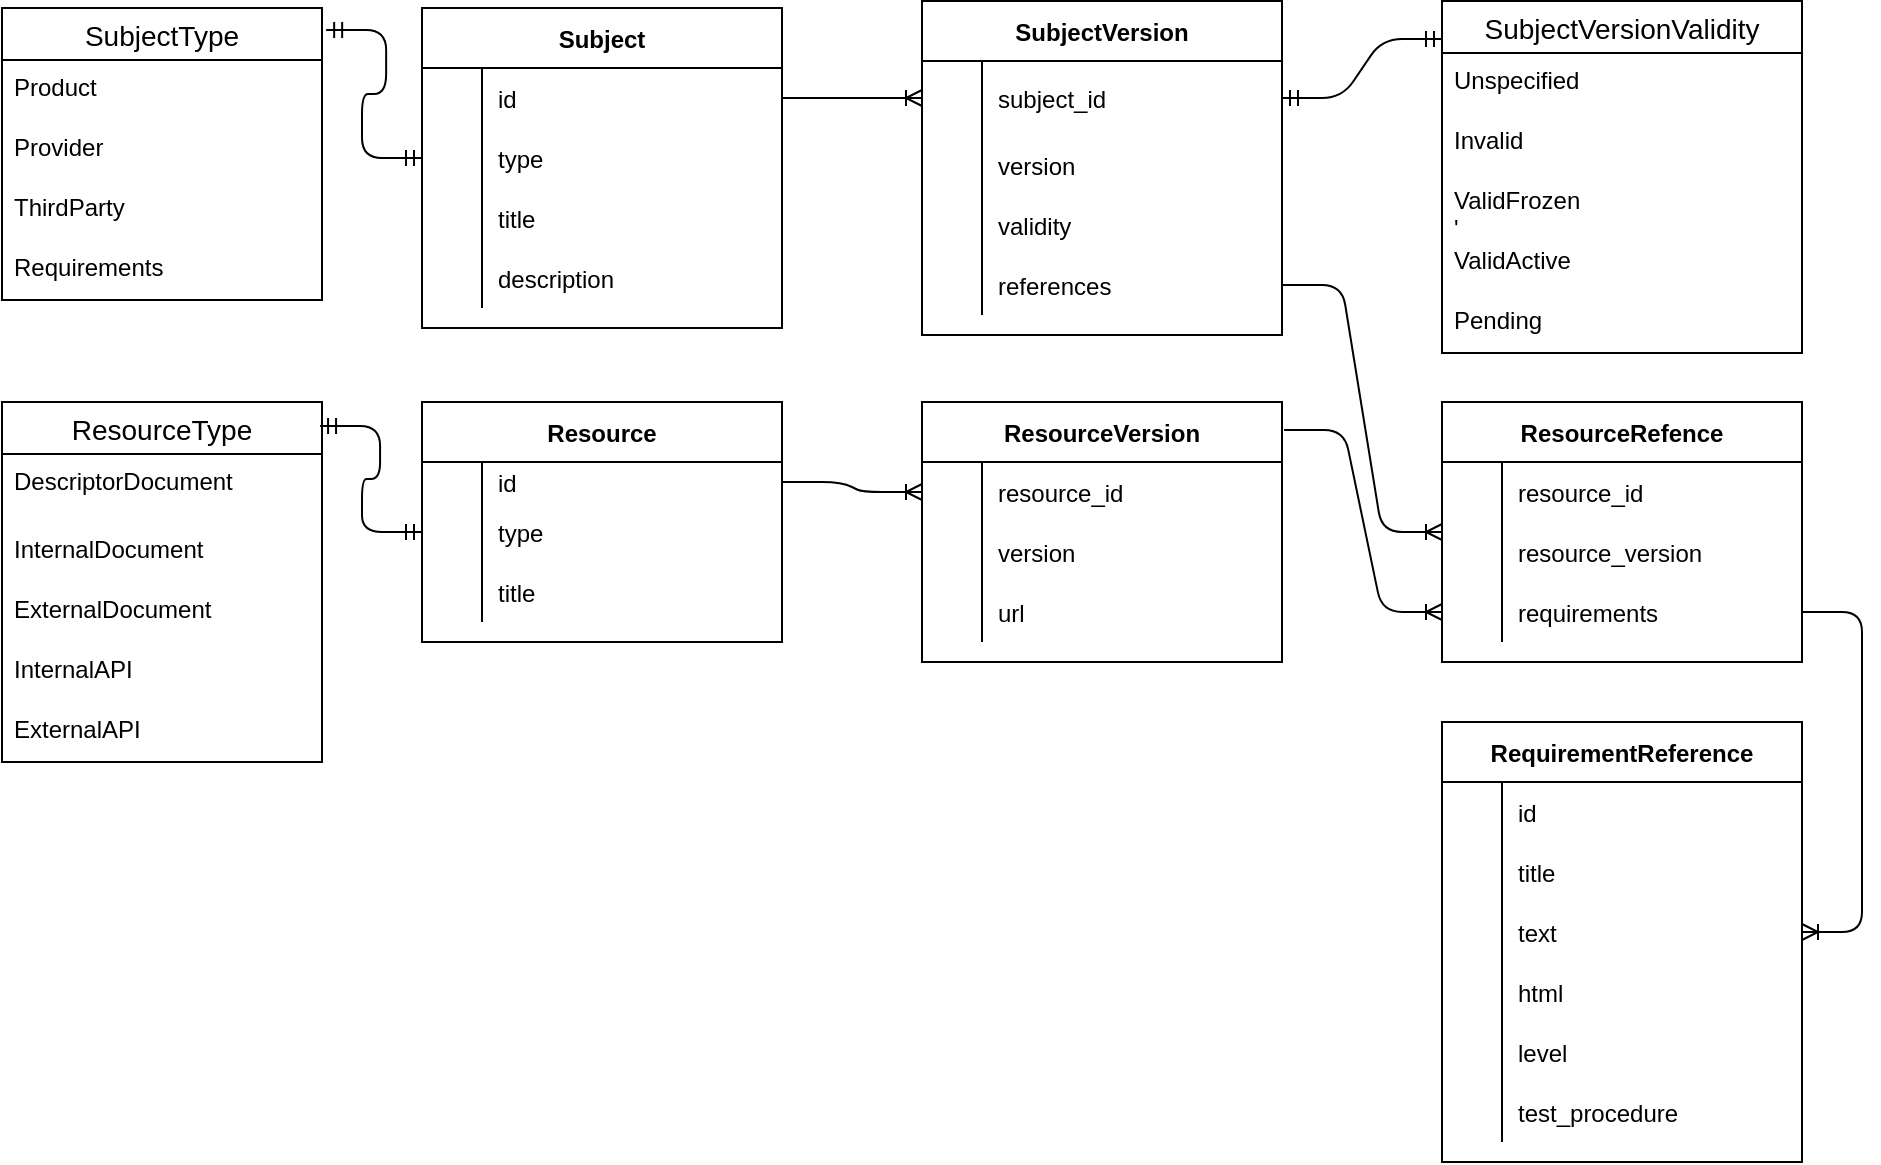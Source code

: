 <mxfile version="13.8.9-1" type="github">
  <diagram id="R2lEEEUBdFMjLlhIrx00" name="Page-1">
    <mxGraphModel dx="1929" dy="925" grid="1" gridSize="10" guides="1" tooltips="1" connect="1" arrows="1" fold="1" page="1" pageScale="1" pageWidth="850" pageHeight="1100" math="0" shadow="0" extFonts="Permanent Marker^https://fonts.googleapis.com/css?family=Permanent+Marker">
      <root>
        <mxCell id="0" />
        <mxCell id="1" parent="0" />
        <mxCell id="C-vyLk0tnHw3VtMMgP7b-13" value="SubjectVersion" style="shape=table;startSize=30;container=1;collapsible=1;childLayout=tableLayout;fixedRows=1;rowLines=0;fontStyle=1;align=center;resizeLast=1;" parent="1" vertex="1">
          <mxGeometry x="430" y="79.5" width="180" height="167" as="geometry" />
        </mxCell>
        <mxCell id="DWt9k8COlvQFSIsHi1i5-95" value="" style="shape=partialRectangle;collapsible=0;dropTarget=0;pointerEvents=0;fillColor=none;points=[[0,0.5],[1,0.5]];portConstraint=eastwest;top=0;left=0;right=0;bottom=0;" parent="C-vyLk0tnHw3VtMMgP7b-13" vertex="1">
          <mxGeometry y="30" width="180" height="37" as="geometry" />
        </mxCell>
        <mxCell id="DWt9k8COlvQFSIsHi1i5-96" value="" style="shape=partialRectangle;overflow=hidden;connectable=0;fillColor=none;top=0;left=0;bottom=0;right=0;" parent="DWt9k8COlvQFSIsHi1i5-95" vertex="1">
          <mxGeometry width="30" height="37" as="geometry" />
        </mxCell>
        <mxCell id="DWt9k8COlvQFSIsHi1i5-97" value="subject_id" style="shape=partialRectangle;overflow=hidden;connectable=0;fillColor=none;top=0;left=0;bottom=0;right=0;align=left;spacingLeft=6;" parent="DWt9k8COlvQFSIsHi1i5-95" vertex="1">
          <mxGeometry x="30" width="150" height="37" as="geometry" />
        </mxCell>
        <mxCell id="DWt9k8COlvQFSIsHi1i5-92" value="" style="shape=partialRectangle;collapsible=0;dropTarget=0;pointerEvents=0;fillColor=none;points=[[0,0.5],[1,0.5]];portConstraint=eastwest;top=0;left=0;right=0;bottom=0;" parent="C-vyLk0tnHw3VtMMgP7b-13" vertex="1">
          <mxGeometry y="67" width="180" height="30" as="geometry" />
        </mxCell>
        <mxCell id="DWt9k8COlvQFSIsHi1i5-93" value="" style="shape=partialRectangle;overflow=hidden;connectable=0;fillColor=none;top=0;left=0;bottom=0;right=0;" parent="DWt9k8COlvQFSIsHi1i5-92" vertex="1">
          <mxGeometry width="30" height="30" as="geometry" />
        </mxCell>
        <mxCell id="DWt9k8COlvQFSIsHi1i5-94" value="version" style="shape=partialRectangle;overflow=hidden;connectable=0;fillColor=none;top=0;left=0;bottom=0;right=0;align=left;spacingLeft=6;" parent="DWt9k8COlvQFSIsHi1i5-92" vertex="1">
          <mxGeometry x="30" width="150" height="30" as="geometry" />
        </mxCell>
        <mxCell id="DWt9k8COlvQFSIsHi1i5-7" value="" style="shape=partialRectangle;collapsible=0;dropTarget=0;pointerEvents=0;fillColor=none;points=[[0,0.5],[1,0.5]];portConstraint=eastwest;top=0;left=0;right=0;bottom=0;" parent="C-vyLk0tnHw3VtMMgP7b-13" vertex="1">
          <mxGeometry y="97" width="180" height="30" as="geometry" />
        </mxCell>
        <mxCell id="DWt9k8COlvQFSIsHi1i5-8" value="" style="shape=partialRectangle;overflow=hidden;connectable=0;fillColor=none;top=0;left=0;bottom=0;right=0;" parent="DWt9k8COlvQFSIsHi1i5-7" vertex="1">
          <mxGeometry width="30" height="30" as="geometry" />
        </mxCell>
        <mxCell id="DWt9k8COlvQFSIsHi1i5-9" value="validity" style="shape=partialRectangle;overflow=hidden;connectable=0;fillColor=none;top=0;left=0;bottom=0;right=0;align=left;spacingLeft=6;" parent="DWt9k8COlvQFSIsHi1i5-7" vertex="1">
          <mxGeometry x="30" width="150" height="30" as="geometry" />
        </mxCell>
        <mxCell id="bcNNq1VP_lsGxdmQr3mH-66" value="" style="shape=partialRectangle;collapsible=0;dropTarget=0;pointerEvents=0;fillColor=none;points=[[0,0.5],[1,0.5]];portConstraint=eastwest;top=0;left=0;right=0;bottom=0;" vertex="1" parent="C-vyLk0tnHw3VtMMgP7b-13">
          <mxGeometry y="127" width="180" height="30" as="geometry" />
        </mxCell>
        <mxCell id="bcNNq1VP_lsGxdmQr3mH-67" value="" style="shape=partialRectangle;overflow=hidden;connectable=0;fillColor=none;top=0;left=0;bottom=0;right=0;" vertex="1" parent="bcNNq1VP_lsGxdmQr3mH-66">
          <mxGeometry width="30" height="30" as="geometry" />
        </mxCell>
        <mxCell id="bcNNq1VP_lsGxdmQr3mH-68" value="references" style="shape=partialRectangle;overflow=hidden;connectable=0;fillColor=none;top=0;left=0;bottom=0;right=0;align=left;spacingLeft=6;" vertex="1" parent="bcNNq1VP_lsGxdmQr3mH-66">
          <mxGeometry x="30" width="150" height="30" as="geometry" />
        </mxCell>
        <mxCell id="DWt9k8COlvQFSIsHi1i5-14" value="SubjectType" style="swimlane;fontStyle=0;childLayout=stackLayout;horizontal=1;startSize=26;horizontalStack=0;resizeParent=1;resizeParentMax=0;resizeLast=0;collapsible=1;marginBottom=0;align=center;fontSize=14;" parent="1" vertex="1">
          <mxGeometry x="-30" y="83" width="160" height="146" as="geometry" />
        </mxCell>
        <mxCell id="DWt9k8COlvQFSIsHi1i5-15" value="Product" style="text;strokeColor=none;fillColor=none;spacingLeft=4;spacingRight=4;overflow=hidden;rotatable=0;points=[[0,0.5],[1,0.5]];portConstraint=eastwest;fontSize=12;" parent="DWt9k8COlvQFSIsHi1i5-14" vertex="1">
          <mxGeometry y="26" width="160" height="30" as="geometry" />
        </mxCell>
        <mxCell id="DWt9k8COlvQFSIsHi1i5-16" value="Provider" style="text;strokeColor=none;fillColor=none;spacingLeft=4;spacingRight=4;overflow=hidden;rotatable=0;points=[[0,0.5],[1,0.5]];portConstraint=eastwest;fontSize=12;" parent="DWt9k8COlvQFSIsHi1i5-14" vertex="1">
          <mxGeometry y="56" width="160" height="30" as="geometry" />
        </mxCell>
        <mxCell id="DWt9k8COlvQFSIsHi1i5-17" value="ThirdParty" style="text;strokeColor=none;fillColor=none;spacingLeft=4;spacingRight=4;overflow=hidden;rotatable=0;points=[[0,0.5],[1,0.5]];portConstraint=eastwest;fontSize=12;" parent="DWt9k8COlvQFSIsHi1i5-14" vertex="1">
          <mxGeometry y="86" width="160" height="30" as="geometry" />
        </mxCell>
        <mxCell id="DWt9k8COlvQFSIsHi1i5-19" value="Requirements" style="text;strokeColor=none;fillColor=none;spacingLeft=4;spacingRight=4;overflow=hidden;rotatable=0;points=[[0,0.5],[1,0.5]];portConstraint=eastwest;fontSize=12;" parent="DWt9k8COlvQFSIsHi1i5-14" vertex="1">
          <mxGeometry y="116" width="160" height="30" as="geometry" />
        </mxCell>
        <mxCell id="DWt9k8COlvQFSIsHi1i5-20" value="" style="edgeStyle=entityRelationEdgeStyle;fontSize=12;html=1;endArrow=ERoneToMany;exitX=1;exitY=0.5;exitDx=0;exitDy=0;" parent="1" source="bcNNq1VP_lsGxdmQr3mH-66" target="DWt9k8COlvQFSIsHi1i5-21" edge="1">
          <mxGeometry width="100" height="100" relative="1" as="geometry">
            <mxPoint x="600" y="165" as="sourcePoint" />
            <mxPoint x="570" y="420" as="targetPoint" />
          </mxGeometry>
        </mxCell>
        <mxCell id="DWt9k8COlvQFSIsHi1i5-21" value="ResourceRefence" style="shape=table;startSize=30;container=1;collapsible=1;childLayout=tableLayout;fixedRows=1;rowLines=0;fontStyle=1;align=center;resizeLast=1;" parent="1" vertex="1">
          <mxGeometry x="690" y="280" width="180" height="130" as="geometry" />
        </mxCell>
        <mxCell id="DWt9k8COlvQFSIsHi1i5-139" value="" style="shape=partialRectangle;collapsible=0;dropTarget=0;pointerEvents=0;fillColor=none;top=0;left=0;bottom=0;right=0;points=[[0,0.5],[1,0.5]];portConstraint=eastwest;" parent="DWt9k8COlvQFSIsHi1i5-21" vertex="1">
          <mxGeometry y="30" width="180" height="30" as="geometry" />
        </mxCell>
        <mxCell id="DWt9k8COlvQFSIsHi1i5-140" value="" style="shape=partialRectangle;connectable=0;fillColor=none;top=0;left=0;bottom=0;right=0;editable=1;overflow=hidden;" parent="DWt9k8COlvQFSIsHi1i5-139" vertex="1">
          <mxGeometry width="30" height="30" as="geometry" />
        </mxCell>
        <mxCell id="DWt9k8COlvQFSIsHi1i5-141" value="resource_id" style="shape=partialRectangle;connectable=0;fillColor=none;top=0;left=0;bottom=0;right=0;align=left;spacingLeft=6;overflow=hidden;" parent="DWt9k8COlvQFSIsHi1i5-139" vertex="1">
          <mxGeometry x="30" width="150" height="30" as="geometry" />
        </mxCell>
        <mxCell id="DWt9k8COlvQFSIsHi1i5-136" value="" style="shape=partialRectangle;collapsible=0;dropTarget=0;pointerEvents=0;fillColor=none;top=0;left=0;bottom=0;right=0;points=[[0,0.5],[1,0.5]];portConstraint=eastwest;" parent="DWt9k8COlvQFSIsHi1i5-21" vertex="1">
          <mxGeometry y="60" width="180" height="30" as="geometry" />
        </mxCell>
        <mxCell id="DWt9k8COlvQFSIsHi1i5-137" value="" style="shape=partialRectangle;connectable=0;fillColor=none;top=0;left=0;bottom=0;right=0;editable=1;overflow=hidden;" parent="DWt9k8COlvQFSIsHi1i5-136" vertex="1">
          <mxGeometry width="30" height="30" as="geometry" />
        </mxCell>
        <mxCell id="DWt9k8COlvQFSIsHi1i5-138" value="resource_version" style="shape=partialRectangle;connectable=0;fillColor=none;top=0;left=0;bottom=0;right=0;align=left;spacingLeft=6;overflow=hidden;" parent="DWt9k8COlvQFSIsHi1i5-136" vertex="1">
          <mxGeometry x="30" width="150" height="30" as="geometry" />
        </mxCell>
        <mxCell id="DWt9k8COlvQFSIsHi1i5-71" value="" style="shape=partialRectangle;collapsible=0;dropTarget=0;pointerEvents=0;fillColor=none;top=0;left=0;bottom=0;right=0;points=[[0,0.5],[1,0.5]];portConstraint=eastwest;" parent="DWt9k8COlvQFSIsHi1i5-21" vertex="1">
          <mxGeometry y="90" width="180" height="30" as="geometry" />
        </mxCell>
        <mxCell id="DWt9k8COlvQFSIsHi1i5-72" value="" style="shape=partialRectangle;connectable=0;fillColor=none;top=0;left=0;bottom=0;right=0;editable=1;overflow=hidden;" parent="DWt9k8COlvQFSIsHi1i5-71" vertex="1">
          <mxGeometry width="30" height="30" as="geometry" />
        </mxCell>
        <mxCell id="DWt9k8COlvQFSIsHi1i5-73" value="requirements" style="shape=partialRectangle;connectable=0;fillColor=none;top=0;left=0;bottom=0;right=0;align=left;spacingLeft=6;overflow=hidden;" parent="DWt9k8COlvQFSIsHi1i5-71" vertex="1">
          <mxGeometry x="30" width="150" height="30" as="geometry" />
        </mxCell>
        <mxCell id="DWt9k8COlvQFSIsHi1i5-57" value="" style="edgeStyle=entityRelationEdgeStyle;fontSize=12;html=1;endArrow=ERoneToMany;exitX=1;exitY=0.5;exitDx=0;exitDy=0;entryX=1;entryY=0.5;entryDx=0;entryDy=0;" parent="1" source="DWt9k8COlvQFSIsHi1i5-71" target="DWt9k8COlvQFSIsHi1i5-44" edge="1">
          <mxGeometry width="100" height="100" relative="1" as="geometry">
            <mxPoint x="600" y="450" as="sourcePoint" />
            <mxPoint x="600" y="640" as="targetPoint" />
          </mxGeometry>
        </mxCell>
        <mxCell id="DWt9k8COlvQFSIsHi1i5-77" value="" style="edgeStyle=entityRelationEdgeStyle;fontSize=12;html=1;endArrow=ERoneToMany;exitX=1.006;exitY=0.108;exitDx=0;exitDy=0;entryX=0;entryY=0.5;entryDx=0;entryDy=0;exitPerimeter=0;" parent="1" source="DWt9k8COlvQFSIsHi1i5-58" target="DWt9k8COlvQFSIsHi1i5-71" edge="1">
          <mxGeometry width="100" height="100" relative="1" as="geometry">
            <mxPoint x="420" y="590" as="sourcePoint" />
            <mxPoint x="310" y="425" as="targetPoint" />
          </mxGeometry>
        </mxCell>
        <mxCell id="DWt9k8COlvQFSIsHi1i5-91" value="" style="edgeStyle=entityRelationEdgeStyle;fontSize=12;html=1;endArrow=ERoneToMany;entryX=0;entryY=0.5;entryDx=0;entryDy=0;exitX=1;exitY=0.5;exitDx=0;exitDy=0;" parent="1" source="DWt9k8COlvQFSIsHi1i5-133" target="DWt9k8COlvQFSIsHi1i5-130" edge="1">
          <mxGeometry width="100" height="100" relative="1" as="geometry">
            <mxPoint x="240" y="555" as="sourcePoint" />
            <mxPoint x="240" y="305" as="targetPoint" />
          </mxGeometry>
        </mxCell>
        <mxCell id="DWt9k8COlvQFSIsHi1i5-37" value="RequirementReference" style="shape=table;startSize=30;container=1;collapsible=1;childLayout=tableLayout;fixedRows=1;rowLines=0;fontStyle=1;align=center;resizeLast=1;" parent="1" vertex="1">
          <mxGeometry x="690" y="440" width="180" height="220" as="geometry" />
        </mxCell>
        <mxCell id="DWt9k8COlvQFSIsHi1i5-41" value="" style="shape=partialRectangle;collapsible=0;dropTarget=0;pointerEvents=0;fillColor=none;top=0;left=0;bottom=0;right=0;points=[[0,0.5],[1,0.5]];portConstraint=eastwest;" parent="DWt9k8COlvQFSIsHi1i5-37" vertex="1">
          <mxGeometry y="30" width="180" height="30" as="geometry" />
        </mxCell>
        <mxCell id="DWt9k8COlvQFSIsHi1i5-42" value="" style="shape=partialRectangle;connectable=0;fillColor=none;top=0;left=0;bottom=0;right=0;editable=1;overflow=hidden;" parent="DWt9k8COlvQFSIsHi1i5-41" vertex="1">
          <mxGeometry width="30" height="30" as="geometry" />
        </mxCell>
        <mxCell id="DWt9k8COlvQFSIsHi1i5-43" value="id" style="shape=partialRectangle;connectable=0;fillColor=none;top=0;left=0;bottom=0;right=0;align=left;spacingLeft=6;overflow=hidden;" parent="DWt9k8COlvQFSIsHi1i5-41" vertex="1">
          <mxGeometry x="30" width="150" height="30" as="geometry" />
        </mxCell>
        <mxCell id="DWt9k8COlvQFSIsHi1i5-127" value="" style="shape=partialRectangle;collapsible=0;dropTarget=0;pointerEvents=0;fillColor=none;top=0;left=0;bottom=0;right=0;points=[[0,0.5],[1,0.5]];portConstraint=eastwest;" parent="DWt9k8COlvQFSIsHi1i5-37" vertex="1">
          <mxGeometry y="60" width="180" height="30" as="geometry" />
        </mxCell>
        <mxCell id="DWt9k8COlvQFSIsHi1i5-128" value="" style="shape=partialRectangle;connectable=0;fillColor=none;top=0;left=0;bottom=0;right=0;editable=1;overflow=hidden;" parent="DWt9k8COlvQFSIsHi1i5-127" vertex="1">
          <mxGeometry width="30" height="30" as="geometry" />
        </mxCell>
        <mxCell id="DWt9k8COlvQFSIsHi1i5-129" value="title" style="shape=partialRectangle;connectable=0;fillColor=none;top=0;left=0;bottom=0;right=0;align=left;spacingLeft=6;overflow=hidden;" parent="DWt9k8COlvQFSIsHi1i5-127" vertex="1">
          <mxGeometry x="30" width="150" height="30" as="geometry" />
        </mxCell>
        <mxCell id="DWt9k8COlvQFSIsHi1i5-44" value="" style="shape=partialRectangle;collapsible=0;dropTarget=0;pointerEvents=0;fillColor=none;top=0;left=0;bottom=0;right=0;points=[[0,0.5],[1,0.5]];portConstraint=eastwest;" parent="DWt9k8COlvQFSIsHi1i5-37" vertex="1">
          <mxGeometry y="90" width="180" height="30" as="geometry" />
        </mxCell>
        <mxCell id="DWt9k8COlvQFSIsHi1i5-45" value="" style="shape=partialRectangle;connectable=0;fillColor=none;top=0;left=0;bottom=0;right=0;editable=1;overflow=hidden;" parent="DWt9k8COlvQFSIsHi1i5-44" vertex="1">
          <mxGeometry width="30" height="30" as="geometry" />
        </mxCell>
        <mxCell id="DWt9k8COlvQFSIsHi1i5-46" value="text" style="shape=partialRectangle;connectable=0;fillColor=none;top=0;left=0;bottom=0;right=0;align=left;spacingLeft=6;overflow=hidden;" parent="DWt9k8COlvQFSIsHi1i5-44" vertex="1">
          <mxGeometry x="30" width="150" height="30" as="geometry" />
        </mxCell>
        <mxCell id="DWt9k8COlvQFSIsHi1i5-50" value="" style="shape=partialRectangle;collapsible=0;dropTarget=0;pointerEvents=0;fillColor=none;top=0;left=0;bottom=0;right=0;points=[[0,0.5],[1,0.5]];portConstraint=eastwest;" parent="DWt9k8COlvQFSIsHi1i5-37" vertex="1">
          <mxGeometry y="120" width="180" height="30" as="geometry" />
        </mxCell>
        <mxCell id="DWt9k8COlvQFSIsHi1i5-51" value="" style="shape=partialRectangle;connectable=0;fillColor=none;top=0;left=0;bottom=0;right=0;editable=1;overflow=hidden;" parent="DWt9k8COlvQFSIsHi1i5-50" vertex="1">
          <mxGeometry width="30" height="30" as="geometry" />
        </mxCell>
        <mxCell id="DWt9k8COlvQFSIsHi1i5-52" value="html" style="shape=partialRectangle;connectable=0;fillColor=none;top=0;left=0;bottom=0;right=0;align=left;spacingLeft=6;overflow=hidden;" parent="DWt9k8COlvQFSIsHi1i5-50" vertex="1">
          <mxGeometry x="30" width="150" height="30" as="geometry" />
        </mxCell>
        <mxCell id="DWt9k8COlvQFSIsHi1i5-53" value="" style="shape=partialRectangle;collapsible=0;dropTarget=0;pointerEvents=0;fillColor=none;top=0;left=0;bottom=0;right=0;points=[[0,0.5],[1,0.5]];portConstraint=eastwest;" parent="DWt9k8COlvQFSIsHi1i5-37" vertex="1">
          <mxGeometry y="150" width="180" height="30" as="geometry" />
        </mxCell>
        <mxCell id="DWt9k8COlvQFSIsHi1i5-54" value="" style="shape=partialRectangle;connectable=0;fillColor=none;top=0;left=0;bottom=0;right=0;editable=1;overflow=hidden;" parent="DWt9k8COlvQFSIsHi1i5-53" vertex="1">
          <mxGeometry width="30" height="30" as="geometry" />
        </mxCell>
        <mxCell id="DWt9k8COlvQFSIsHi1i5-55" value="level" style="shape=partialRectangle;connectable=0;fillColor=none;top=0;left=0;bottom=0;right=0;align=left;spacingLeft=6;overflow=hidden;" parent="DWt9k8COlvQFSIsHi1i5-53" vertex="1">
          <mxGeometry x="30" width="150" height="30" as="geometry" />
        </mxCell>
        <mxCell id="DWt9k8COlvQFSIsHi1i5-47" value="" style="shape=partialRectangle;collapsible=0;dropTarget=0;pointerEvents=0;fillColor=none;top=0;left=0;bottom=0;right=0;points=[[0,0.5],[1,0.5]];portConstraint=eastwest;" parent="DWt9k8COlvQFSIsHi1i5-37" vertex="1">
          <mxGeometry y="180" width="180" height="30" as="geometry" />
        </mxCell>
        <mxCell id="DWt9k8COlvQFSIsHi1i5-48" value="" style="shape=partialRectangle;connectable=0;fillColor=none;top=0;left=0;bottom=0;right=0;editable=1;overflow=hidden;" parent="DWt9k8COlvQFSIsHi1i5-47" vertex="1">
          <mxGeometry width="30" height="30" as="geometry" />
        </mxCell>
        <mxCell id="DWt9k8COlvQFSIsHi1i5-49" value="test_procedure" style="shape=partialRectangle;connectable=0;fillColor=none;top=0;left=0;bottom=0;right=0;align=left;spacingLeft=6;overflow=hidden;" parent="DWt9k8COlvQFSIsHi1i5-47" vertex="1">
          <mxGeometry x="30" width="150" height="30" as="geometry" />
        </mxCell>
        <mxCell id="DWt9k8COlvQFSIsHi1i5-58" value="ResourceVersion" style="shape=table;startSize=30;container=1;collapsible=1;childLayout=tableLayout;fixedRows=1;rowLines=0;fontStyle=1;align=center;resizeLast=1;" parent="1" vertex="1">
          <mxGeometry x="430" y="280" width="180" height="130" as="geometry" />
        </mxCell>
        <mxCell id="DWt9k8COlvQFSIsHi1i5-130" value="" style="shape=partialRectangle;collapsible=0;dropTarget=0;pointerEvents=0;fillColor=none;top=0;left=0;bottom=0;right=0;points=[[0,0.5],[1,0.5]];portConstraint=eastwest;" parent="DWt9k8COlvQFSIsHi1i5-58" vertex="1">
          <mxGeometry y="30" width="180" height="30" as="geometry" />
        </mxCell>
        <mxCell id="DWt9k8COlvQFSIsHi1i5-131" value="" style="shape=partialRectangle;connectable=0;fillColor=none;top=0;left=0;bottom=0;right=0;editable=1;overflow=hidden;" parent="DWt9k8COlvQFSIsHi1i5-130" vertex="1">
          <mxGeometry width="30" height="30" as="geometry" />
        </mxCell>
        <mxCell id="DWt9k8COlvQFSIsHi1i5-132" value="resource_id" style="shape=partialRectangle;connectable=0;fillColor=none;top=0;left=0;bottom=0;right=0;align=left;spacingLeft=6;overflow=hidden;" parent="DWt9k8COlvQFSIsHi1i5-130" vertex="1">
          <mxGeometry x="30" width="150" height="30" as="geometry" />
        </mxCell>
        <mxCell id="DWt9k8COlvQFSIsHi1i5-104" value="" style="shape=partialRectangle;collapsible=0;dropTarget=0;pointerEvents=0;fillColor=none;top=0;left=0;bottom=0;right=0;points=[[0,0.5],[1,0.5]];portConstraint=eastwest;" parent="DWt9k8COlvQFSIsHi1i5-58" vertex="1">
          <mxGeometry y="60" width="180" height="30" as="geometry" />
        </mxCell>
        <mxCell id="DWt9k8COlvQFSIsHi1i5-105" value="" style="shape=partialRectangle;connectable=0;fillColor=none;top=0;left=0;bottom=0;right=0;editable=1;overflow=hidden;" parent="DWt9k8COlvQFSIsHi1i5-104" vertex="1">
          <mxGeometry width="30" height="30" as="geometry" />
        </mxCell>
        <mxCell id="DWt9k8COlvQFSIsHi1i5-106" value="version" style="shape=partialRectangle;connectable=0;fillColor=none;top=0;left=0;bottom=0;right=0;align=left;spacingLeft=6;overflow=hidden;" parent="DWt9k8COlvQFSIsHi1i5-104" vertex="1">
          <mxGeometry x="30" width="150" height="30" as="geometry" />
        </mxCell>
        <mxCell id="DWt9k8COlvQFSIsHi1i5-101" value="" style="shape=partialRectangle;collapsible=0;dropTarget=0;pointerEvents=0;fillColor=none;top=0;left=0;bottom=0;right=0;points=[[0,0.5],[1,0.5]];portConstraint=eastwest;" parent="DWt9k8COlvQFSIsHi1i5-58" vertex="1">
          <mxGeometry y="90" width="180" height="30" as="geometry" />
        </mxCell>
        <mxCell id="DWt9k8COlvQFSIsHi1i5-102" value="" style="shape=partialRectangle;connectable=0;fillColor=none;top=0;left=0;bottom=0;right=0;editable=1;overflow=hidden;" parent="DWt9k8COlvQFSIsHi1i5-101" vertex="1">
          <mxGeometry width="30" height="30" as="geometry" />
        </mxCell>
        <mxCell id="DWt9k8COlvQFSIsHi1i5-103" value="url" style="shape=partialRectangle;connectable=0;fillColor=none;top=0;left=0;bottom=0;right=0;align=left;spacingLeft=6;overflow=hidden;" parent="DWt9k8COlvQFSIsHi1i5-101" vertex="1">
          <mxGeometry x="30" width="150" height="30" as="geometry" />
        </mxCell>
        <mxCell id="DWt9k8COlvQFSIsHi1i5-78" value="Resource" style="shape=table;startSize=30;container=1;collapsible=1;childLayout=tableLayout;fixedRows=1;rowLines=0;fontStyle=1;align=center;resizeLast=1;" parent="1" vertex="1">
          <mxGeometry x="180" y="280" width="180" height="120" as="geometry" />
        </mxCell>
        <mxCell id="DWt9k8COlvQFSIsHi1i5-133" value="" style="shape=partialRectangle;collapsible=0;dropTarget=0;pointerEvents=0;fillColor=none;top=0;left=0;bottom=0;right=0;points=[[0,0.5],[1,0.5]];portConstraint=eastwest;" parent="DWt9k8COlvQFSIsHi1i5-78" vertex="1">
          <mxGeometry y="30" width="180" height="20" as="geometry" />
        </mxCell>
        <mxCell id="DWt9k8COlvQFSIsHi1i5-134" value="" style="shape=partialRectangle;connectable=0;fillColor=none;top=0;left=0;bottom=0;right=0;editable=1;overflow=hidden;" parent="DWt9k8COlvQFSIsHi1i5-133" vertex="1">
          <mxGeometry width="30" height="20" as="geometry" />
        </mxCell>
        <mxCell id="DWt9k8COlvQFSIsHi1i5-135" value="id" style="shape=partialRectangle;connectable=0;fillColor=none;top=0;left=0;bottom=0;right=0;align=left;spacingLeft=6;overflow=hidden;" parent="DWt9k8COlvQFSIsHi1i5-133" vertex="1">
          <mxGeometry x="30" width="150" height="20" as="geometry" />
        </mxCell>
        <mxCell id="DWt9k8COlvQFSIsHi1i5-82" value="" style="shape=partialRectangle;collapsible=0;dropTarget=0;pointerEvents=0;fillColor=none;top=0;left=0;bottom=0;right=0;points=[[0,0.5],[1,0.5]];portConstraint=eastwest;" parent="DWt9k8COlvQFSIsHi1i5-78" vertex="1">
          <mxGeometry y="50" width="180" height="30" as="geometry" />
        </mxCell>
        <mxCell id="DWt9k8COlvQFSIsHi1i5-83" value="" style="shape=partialRectangle;connectable=0;fillColor=none;top=0;left=0;bottom=0;right=0;editable=1;overflow=hidden;" parent="DWt9k8COlvQFSIsHi1i5-82" vertex="1">
          <mxGeometry width="30" height="30" as="geometry" />
        </mxCell>
        <mxCell id="DWt9k8COlvQFSIsHi1i5-84" value="type" style="shape=partialRectangle;connectable=0;fillColor=none;top=0;left=0;bottom=0;right=0;align=left;spacingLeft=6;overflow=hidden;" parent="DWt9k8COlvQFSIsHi1i5-82" vertex="1">
          <mxGeometry x="30" width="150" height="30" as="geometry" />
        </mxCell>
        <mxCell id="bcNNq1VP_lsGxdmQr3mH-56" value="" style="shape=partialRectangle;collapsible=0;dropTarget=0;pointerEvents=0;fillColor=none;top=0;left=0;bottom=0;right=0;points=[[0,0.5],[1,0.5]];portConstraint=eastwest;" vertex="1" parent="DWt9k8COlvQFSIsHi1i5-78">
          <mxGeometry y="80" width="180" height="30" as="geometry" />
        </mxCell>
        <mxCell id="bcNNq1VP_lsGxdmQr3mH-57" value="" style="shape=partialRectangle;connectable=0;fillColor=none;top=0;left=0;bottom=0;right=0;editable=1;overflow=hidden;" vertex="1" parent="bcNNq1VP_lsGxdmQr3mH-56">
          <mxGeometry width="30" height="30" as="geometry" />
        </mxCell>
        <mxCell id="bcNNq1VP_lsGxdmQr3mH-58" value="title" style="shape=partialRectangle;connectable=0;fillColor=none;top=0;left=0;bottom=0;right=0;align=left;spacingLeft=6;overflow=hidden;" vertex="1" parent="bcNNq1VP_lsGxdmQr3mH-56">
          <mxGeometry x="30" width="150" height="30" as="geometry" />
        </mxCell>
        <mxCell id="bcNNq1VP_lsGxdmQr3mH-1" value="Subject" style="shape=table;startSize=30;container=1;collapsible=1;childLayout=tableLayout;fixedRows=1;rowLines=0;fontStyle=1;align=center;resizeLast=1;" vertex="1" parent="1">
          <mxGeometry x="180" y="83" width="180" height="160" as="geometry" />
        </mxCell>
        <mxCell id="bcNNq1VP_lsGxdmQr3mH-2" value="" style="shape=partialRectangle;collapsible=0;dropTarget=0;pointerEvents=0;fillColor=none;points=[[0,0.5],[1,0.5]];portConstraint=eastwest;top=0;left=0;right=0;bottom=0;" vertex="1" parent="bcNNq1VP_lsGxdmQr3mH-1">
          <mxGeometry y="30" width="180" height="30" as="geometry" />
        </mxCell>
        <mxCell id="bcNNq1VP_lsGxdmQr3mH-3" value="" style="shape=partialRectangle;overflow=hidden;connectable=0;fillColor=none;top=0;left=0;bottom=0;right=0;" vertex="1" parent="bcNNq1VP_lsGxdmQr3mH-2">
          <mxGeometry width="30" height="30" as="geometry" />
        </mxCell>
        <mxCell id="bcNNq1VP_lsGxdmQr3mH-4" value="id" style="shape=partialRectangle;overflow=hidden;connectable=0;fillColor=none;top=0;left=0;bottom=0;right=0;align=left;spacingLeft=6;" vertex="1" parent="bcNNq1VP_lsGxdmQr3mH-2">
          <mxGeometry x="30" width="150" height="30" as="geometry" />
        </mxCell>
        <mxCell id="bcNNq1VP_lsGxdmQr3mH-8" value="" style="shape=partialRectangle;collapsible=0;dropTarget=0;pointerEvents=0;fillColor=none;points=[[0,0.5],[1,0.5]];portConstraint=eastwest;top=0;left=0;right=0;bottom=0;" vertex="1" parent="bcNNq1VP_lsGxdmQr3mH-1">
          <mxGeometry y="60" width="180" height="30" as="geometry" />
        </mxCell>
        <mxCell id="bcNNq1VP_lsGxdmQr3mH-9" value="" style="shape=partialRectangle;overflow=hidden;connectable=0;fillColor=none;top=0;left=0;bottom=0;right=0;" vertex="1" parent="bcNNq1VP_lsGxdmQr3mH-8">
          <mxGeometry width="30" height="30" as="geometry" />
        </mxCell>
        <mxCell id="bcNNq1VP_lsGxdmQr3mH-10" value="type" style="shape=partialRectangle;overflow=hidden;connectable=0;fillColor=none;top=0;left=0;bottom=0;right=0;align=left;spacingLeft=6;" vertex="1" parent="bcNNq1VP_lsGxdmQr3mH-8">
          <mxGeometry x="30" width="150" height="30" as="geometry" />
        </mxCell>
        <mxCell id="bcNNq1VP_lsGxdmQr3mH-11" value="" style="shape=partialRectangle;collapsible=0;dropTarget=0;pointerEvents=0;fillColor=none;points=[[0,0.5],[1,0.5]];portConstraint=eastwest;top=0;left=0;right=0;bottom=0;" vertex="1" parent="bcNNq1VP_lsGxdmQr3mH-1">
          <mxGeometry y="90" width="180" height="30" as="geometry" />
        </mxCell>
        <mxCell id="bcNNq1VP_lsGxdmQr3mH-12" value="" style="shape=partialRectangle;overflow=hidden;connectable=0;fillColor=none;top=0;left=0;bottom=0;right=0;" vertex="1" parent="bcNNq1VP_lsGxdmQr3mH-11">
          <mxGeometry width="30" height="30" as="geometry" />
        </mxCell>
        <mxCell id="bcNNq1VP_lsGxdmQr3mH-13" value="title" style="shape=partialRectangle;overflow=hidden;connectable=0;fillColor=none;top=0;left=0;bottom=0;right=0;align=left;spacingLeft=6;" vertex="1" parent="bcNNq1VP_lsGxdmQr3mH-11">
          <mxGeometry x="30" width="150" height="30" as="geometry" />
        </mxCell>
        <mxCell id="bcNNq1VP_lsGxdmQr3mH-14" value="" style="shape=partialRectangle;collapsible=0;dropTarget=0;pointerEvents=0;fillColor=none;points=[[0,0.5],[1,0.5]];portConstraint=eastwest;top=0;left=0;right=0;bottom=0;" vertex="1" parent="bcNNq1VP_lsGxdmQr3mH-1">
          <mxGeometry y="120" width="180" height="30" as="geometry" />
        </mxCell>
        <mxCell id="bcNNq1VP_lsGxdmQr3mH-15" value="" style="shape=partialRectangle;overflow=hidden;connectable=0;fillColor=none;top=0;left=0;bottom=0;right=0;" vertex="1" parent="bcNNq1VP_lsGxdmQr3mH-14">
          <mxGeometry width="30" height="30" as="geometry" />
        </mxCell>
        <mxCell id="bcNNq1VP_lsGxdmQr3mH-16" value="description" style="shape=partialRectangle;overflow=hidden;connectable=0;fillColor=none;top=0;left=0;bottom=0;right=0;align=left;spacingLeft=6;" vertex="1" parent="bcNNq1VP_lsGxdmQr3mH-14">
          <mxGeometry x="30" width="150" height="30" as="geometry" />
        </mxCell>
        <mxCell id="bcNNq1VP_lsGxdmQr3mH-20" value="" style="edgeStyle=entityRelationEdgeStyle;fontSize=12;html=1;endArrow=ERoneToMany;exitX=1;exitY=0.5;exitDx=0;exitDy=0;entryX=0;entryY=0.5;entryDx=0;entryDy=0;" edge="1" parent="1" source="bcNNq1VP_lsGxdmQr3mH-2" target="DWt9k8COlvQFSIsHi1i5-95">
          <mxGeometry width="100" height="100" relative="1" as="geometry">
            <mxPoint x="530" y="295" as="sourcePoint" />
            <mxPoint x="540" y="30" as="targetPoint" />
          </mxGeometry>
        </mxCell>
        <mxCell id="bcNNq1VP_lsGxdmQr3mH-22" value="ResourceType" style="swimlane;fontStyle=0;childLayout=stackLayout;horizontal=1;startSize=26;horizontalStack=0;resizeParent=1;resizeParentMax=0;resizeLast=0;collapsible=1;marginBottom=0;align=center;fontSize=14;" vertex="1" parent="1">
          <mxGeometry x="-30" y="280" width="160" height="180" as="geometry" />
        </mxCell>
        <mxCell id="bcNNq1VP_lsGxdmQr3mH-23" value="DescriptorDocument" style="text;strokeColor=none;fillColor=none;spacingLeft=4;spacingRight=4;overflow=hidden;rotatable=0;points=[[0,0.5],[1,0.5]];portConstraint=eastwest;fontSize=12;" vertex="1" parent="bcNNq1VP_lsGxdmQr3mH-22">
          <mxGeometry y="26" width="160" height="34" as="geometry" />
        </mxCell>
        <mxCell id="bcNNq1VP_lsGxdmQr3mH-24" value="InternalDocument" style="text;strokeColor=none;fillColor=none;spacingLeft=4;spacingRight=4;overflow=hidden;rotatable=0;points=[[0,0.5],[1,0.5]];portConstraint=eastwest;fontSize=12;" vertex="1" parent="bcNNq1VP_lsGxdmQr3mH-22">
          <mxGeometry y="60" width="160" height="30" as="geometry" />
        </mxCell>
        <mxCell id="bcNNq1VP_lsGxdmQr3mH-25" value="ExternalDocument" style="text;strokeColor=none;fillColor=none;spacingLeft=4;spacingRight=4;overflow=hidden;rotatable=0;points=[[0,0.5],[1,0.5]];portConstraint=eastwest;fontSize=12;" vertex="1" parent="bcNNq1VP_lsGxdmQr3mH-22">
          <mxGeometry y="90" width="160" height="30" as="geometry" />
        </mxCell>
        <mxCell id="bcNNq1VP_lsGxdmQr3mH-26" value="InternalAPI" style="text;strokeColor=none;fillColor=none;spacingLeft=4;spacingRight=4;overflow=hidden;rotatable=0;points=[[0,0.5],[1,0.5]];portConstraint=eastwest;fontSize=12;" vertex="1" parent="bcNNq1VP_lsGxdmQr3mH-22">
          <mxGeometry y="120" width="160" height="30" as="geometry" />
        </mxCell>
        <mxCell id="bcNNq1VP_lsGxdmQr3mH-27" value="ExternalAPI" style="text;strokeColor=none;fillColor=none;spacingLeft=4;spacingRight=4;overflow=hidden;rotatable=0;points=[[0,0.5],[1,0.5]];portConstraint=eastwest;fontSize=12;" vertex="1" parent="bcNNq1VP_lsGxdmQr3mH-22">
          <mxGeometry y="150" width="160" height="30" as="geometry" />
        </mxCell>
        <mxCell id="bcNNq1VP_lsGxdmQr3mH-29" value="" style="edgeStyle=entityRelationEdgeStyle;fontSize=12;html=1;endArrow=ERmandOne;startArrow=ERmandOne;exitX=1.013;exitY=0.075;exitDx=0;exitDy=0;exitPerimeter=0;" edge="1" parent="1" source="DWt9k8COlvQFSIsHi1i5-14" target="bcNNq1VP_lsGxdmQr3mH-8">
          <mxGeometry width="100" height="100" relative="1" as="geometry">
            <mxPoint x="120" y="580" as="sourcePoint" />
            <mxPoint x="220" y="480" as="targetPoint" />
          </mxGeometry>
        </mxCell>
        <mxCell id="bcNNq1VP_lsGxdmQr3mH-59" value="SubjectVersionValidity" style="swimlane;fontStyle=0;childLayout=stackLayout;horizontal=1;startSize=26;horizontalStack=0;resizeParent=1;resizeParentMax=0;resizeLast=0;collapsible=1;marginBottom=0;align=center;fontSize=14;" vertex="1" parent="1">
          <mxGeometry x="690" y="79.5" width="180" height="176" as="geometry" />
        </mxCell>
        <mxCell id="bcNNq1VP_lsGxdmQr3mH-60" value="Unspecified" style="text;strokeColor=none;fillColor=none;spacingLeft=4;spacingRight=4;overflow=hidden;rotatable=0;points=[[0,0.5],[1,0.5]];portConstraint=eastwest;fontSize=12;" vertex="1" parent="bcNNq1VP_lsGxdmQr3mH-59">
          <mxGeometry y="26" width="180" height="30" as="geometry" />
        </mxCell>
        <mxCell id="bcNNq1VP_lsGxdmQr3mH-61" value="Invalid" style="text;strokeColor=none;fillColor=none;spacingLeft=4;spacingRight=4;overflow=hidden;rotatable=0;points=[[0,0.5],[1,0.5]];portConstraint=eastwest;fontSize=12;" vertex="1" parent="bcNNq1VP_lsGxdmQr3mH-59">
          <mxGeometry y="56" width="180" height="30" as="geometry" />
        </mxCell>
        <mxCell id="bcNNq1VP_lsGxdmQr3mH-62" value="    ValidFrozen&#xa;&#39;" style="text;strokeColor=none;fillColor=none;spacingLeft=4;spacingRight=4;overflow=hidden;rotatable=0;points=[[0,0.5],[1,0.5]];portConstraint=eastwest;fontSize=12;" vertex="1" parent="bcNNq1VP_lsGxdmQr3mH-59">
          <mxGeometry y="86" width="180" height="30" as="geometry" />
        </mxCell>
        <mxCell id="bcNNq1VP_lsGxdmQr3mH-63" value="ValidActive" style="text;strokeColor=none;fillColor=none;spacingLeft=4;spacingRight=4;overflow=hidden;rotatable=0;points=[[0,0.5],[1,0.5]];portConstraint=eastwest;fontSize=12;" vertex="1" parent="bcNNq1VP_lsGxdmQr3mH-59">
          <mxGeometry y="116" width="180" height="30" as="geometry" />
        </mxCell>
        <mxCell id="bcNNq1VP_lsGxdmQr3mH-64" value="Pending" style="text;strokeColor=none;fillColor=none;spacingLeft=4;spacingRight=4;overflow=hidden;rotatable=0;points=[[0,0.5],[1,0.5]];portConstraint=eastwest;fontSize=12;" vertex="1" parent="bcNNq1VP_lsGxdmQr3mH-59">
          <mxGeometry y="146" width="180" height="30" as="geometry" />
        </mxCell>
        <mxCell id="bcNNq1VP_lsGxdmQr3mH-65" value="" style="edgeStyle=entityRelationEdgeStyle;fontSize=12;html=1;endArrow=ERmandOne;startArrow=ERmandOne;exitX=1;exitY=0.5;exitDx=0;exitDy=0;entryX=0;entryY=0.108;entryDx=0;entryDy=0;entryPerimeter=0;" edge="1" parent="1" source="DWt9k8COlvQFSIsHi1i5-95" target="bcNNq1VP_lsGxdmQr3mH-59">
          <mxGeometry width="100" height="100" relative="1" as="geometry">
            <mxPoint x="142.08" y="103.95" as="sourcePoint" />
            <mxPoint x="190" y="168" as="targetPoint" />
          </mxGeometry>
        </mxCell>
        <mxCell id="bcNNq1VP_lsGxdmQr3mH-69" value="" style="edgeStyle=entityRelationEdgeStyle;fontSize=12;html=1;endArrow=ERmandOne;startArrow=ERmandOne;exitX=0.994;exitY=0.067;exitDx=0;exitDy=0;exitPerimeter=0;entryX=0;entryY=0.5;entryDx=0;entryDy=0;" edge="1" parent="1" source="bcNNq1VP_lsGxdmQr3mH-22" target="DWt9k8COlvQFSIsHi1i5-82">
          <mxGeometry width="100" height="100" relative="1" as="geometry">
            <mxPoint x="132.08" y="307.98" as="sourcePoint" />
            <mxPoint x="180" y="372.03" as="targetPoint" />
          </mxGeometry>
        </mxCell>
      </root>
    </mxGraphModel>
  </diagram>
</mxfile>
